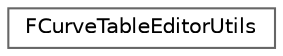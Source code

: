 digraph "Graphical Class Hierarchy"
{
 // INTERACTIVE_SVG=YES
 // LATEX_PDF_SIZE
  bgcolor="transparent";
  edge [fontname=Helvetica,fontsize=10,labelfontname=Helvetica,labelfontsize=10];
  node [fontname=Helvetica,fontsize=10,shape=box,height=0.2,width=0.4];
  rankdir="LR";
  Node0 [id="Node000000",label="FCurveTableEditorUtils",height=0.2,width=0.4,color="grey40", fillcolor="white", style="filled",URL="$d5/dea/structFCurveTableEditorUtils.html",tooltip=" "];
}
